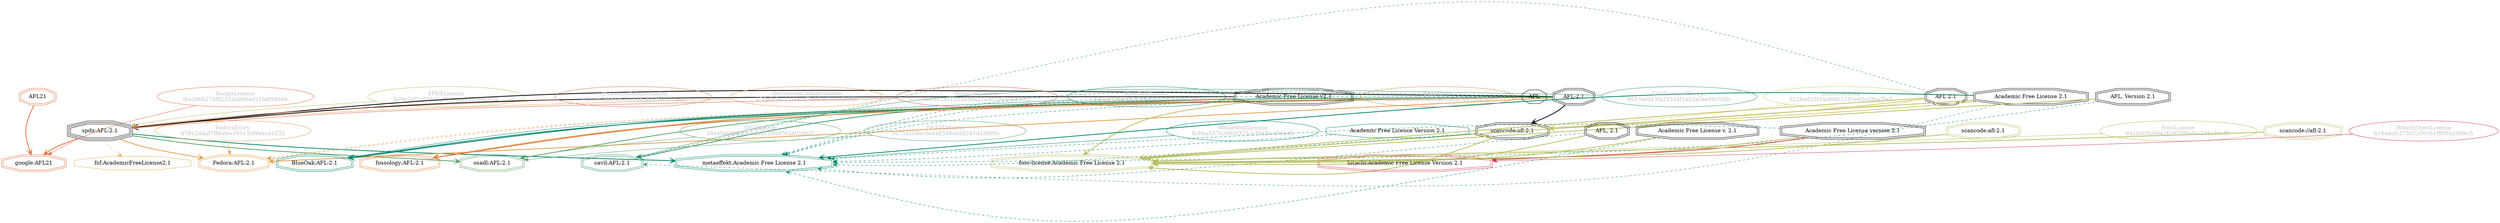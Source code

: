 strict digraph {
    node [shape=box];
    graph [splines=curved];
    52 [label="SPDXLicense\nb09e34f2a556d5c8f280eab390e6c859"
       ,fontcolor=gray
       ,color="#b8bf62"
       ,fillcolor="beige;1"
       ,shape=ellipse];
    53 [label="spdx:AFL-2.1"
       ,shape=tripleoctagon];
    54 [label="AFL-2.1"
       ,shape=doubleoctagon];
    55 [label="Academic Free License v2.1"
       ,shape=doubleoctagon];
    5452 [label="GoogleLicense\nf6a16662798f2224db86ad21fa85d086"
         ,fontcolor=gray
         ,color="#e06f45"
         ,fillcolor="beige;1"
         ,shape=ellipse];
    5453 [label="google:AFL21"
         ,color="#e06f45"
         ,shape=doubleoctagon];
    5454 [label=AFL21
         ,color="#e06f45"
         ,shape=doubleoctagon];
    5795 [label=AFL,shape=octagon];
    5797 [label="FedoraEntry\n679124daf7f8b8be19513bf9aecd1232"
         ,fontcolor=gray
         ,color="#e09d4b"
         ,fillcolor="beige;1"
         ,shape=ellipse];
    5798 [label="Fedora:AFL-2.1"
         ,color="#e09d4b"
         ,shape=doubleoctagon];
    8722 [label="BlueOakCouncil\n3d0eb738ab0c8cd9efa0b7808a684459"
         ,fontcolor=gray
         ,color="#00876c"
         ,fillcolor="beige;1"
         ,shape=ellipse];
    8723 [label="BlueOak:AFL-2.1"
         ,color="#00876c"
         ,shape=doubleoctagon];
    9447 [label="OSADLRule\n18e49a609b32a0da4110937626058b2f"
         ,fontcolor=gray
         ,color="#58a066"
         ,fillcolor="beige;1"
         ,shape=ellipse];
    9448 [label="osadl:AFL-2.1"
         ,color="#58a066"
         ,shape=doubleoctagon];
    9782 [label="OSADLMatrix\n3d75d1b9ec3e448398e6d3241d43695c"
         ,fontcolor=gray
         ,color="#58a066"
         ,fillcolor="beige;1"
         ,shape=ellipse];
    10036 [label="fsf:AcademicFreeLicense2.1"
          ,color="#deb256"
          ,shape=octagon];
    11386 [label="ScancodeData\n622bad25f34afe901195e82cc9ba5fa3"
          ,fontcolor=gray
          ,color="#dac767"
          ,fillcolor="beige;1"
          ,shape=ellipse];
    11387 [label="scancode:afl-2.1"
          ,shape=doubleoctagon];
    11388 [label="AFL 2.1"
          ,shape=doubleoctagon];
    11389 [label="Academic Free License 2.1"
          ,shape=doubleoctagon];
    25966 [label="Fossology\na52c74ca0f36dd08a233b2f32c76f879"
          ,fontcolor=gray
          ,color="#e18745"
          ,fillcolor="beige;1"
          ,shape=ellipse];
    25967 [label="fossology:AFL-2.1"
          ,color="#e18745"
          ,shape=doubleoctagon];
    28466 [label="OrtLicenseCategorization\na61ea64cbb3f873856f1d08fb9b376dd"
          ,fontcolor=gray
          ,color="#e06f45"
          ,fillcolor="beige;1"
          ,shape=ellipse];
    35334 [label="OrtLicenseCategorization\n176e6c9ac1100c1f7a664a5383d8dff8"
          ,fontcolor=gray
          ,color="#e09d4b"
          ,fillcolor="beige;1"
          ,shape=ellipse];
    36322 [label="CavilLicenseChange\n6953ac943fa25334f1a23a3ae98c328c"
          ,fontcolor=gray
          ,color="#379469"
          ,fillcolor="beige;1"
          ,shape=ellipse];
    36323 [label="cavil:AFL-2.1"
          ,color="#379469"
          ,shape=doubleoctagon];
    39084 [label="MetaeffektLicense\nfb3fea557d2860f372ca394fbc4084d5"
          ,fontcolor=gray
          ,color="#00876c"
          ,fillcolor="beige;1"
          ,shape=ellipse];
    39085 [label="metaeffekt:Academic Free License 2.1"
          ,color="#00876c"
          ,shape=doubleoctagon];
    39086 [label="AFL, Version 2.1"
          ,shape=doubleoctagon];
    39087 [label="AFL, 2.1"
          ,shape=doubleoctagon];
    39088 [label="Academic Free License version 2.1"
          ,shape=doubleoctagon];
    39089 [label="Academic Free License v. 2.1"
          ,shape=doubleoctagon];
    39090 [label="Academic Free Licence Version 2.1"
          ,color="#00876c"
          ,shape=octagon];
    49930 [label="HermineLicense\n9a8502411233858a21b3039c456809f2"
          ,fontcolor=gray
          ,color="#dc574a"
          ,fillcolor="beige;1"
          ,shape=ellipse];
    50240 [label="FossLicense\n9428006b96e1b28798bdbc269e5bcff0"
          ,fontcolor=gray
          ,color="#b8bf62"
          ,fillcolor="beige;1"
          ,shape=ellipse];
    50241 [label="foss-license:Academic Free License 2.1"
          ,color="#b8bf62"
          ,shape=doubleoctagon];
    50242 [label="scancode://afl-2.1"
          ,color="#b8bf62"
          ,shape=doubleoctagon];
    50243 [label="scancode:afl-2.1"
          ,color="#b8bf62"
          ,shape=doubleoctagon];
    51922 [label="HitachiOpenLicense\nb19a4afc275022065b1fff05b1fbfbc5"
          ,fontcolor=gray
          ,color="#d43d51"
          ,fillcolor="beige;1"
          ,shape=ellipse];
    51923 [label="hitachi:Academic Free License Version 2.1"
          ,color="#d43d51"
          ,shape=doubleoctagon];
    52 -> 53 [weight=0.5
             ,color="#b8bf62"];
    53 -> 5453 [style=bold
               ,arrowhead=vee
               ,weight=0.7
               ,color="#e06f45"];
    53 -> 5798 [style=bold
               ,arrowhead=vee
               ,weight=0.7
               ,color="#e09d4b"];
    53 -> 9448 [style=bold
               ,arrowhead=vee
               ,weight=0.7
               ,color="#58a066"];
    53 -> 10036 [style=dashed
                ,arrowhead=vee
                ,weight=0.5
                ,color="#deb256"];
    53 -> 39085 [style=bold
                ,arrowhead=vee
                ,weight=0.7
                ,color="#00876c"];
    54 -> 53 [style=bold
             ,arrowhead=vee
             ,weight=0.7];
    54 -> 5798 [style=bold
               ,arrowhead=vee
               ,weight=0.7
               ,color="#e09d4b"];
    54 -> 8723 [style=bold
               ,arrowhead=vee
               ,weight=0.7
               ,color="#00876c"];
    54 -> 9448 [style=bold
               ,arrowhead=vee
               ,weight=0.7
               ,color="#58a066"];
    54 -> 11387 [style=bold
                ,arrowhead=vee
                ,weight=0.7];
    54 -> 25967 [style=bold
                ,arrowhead=vee
                ,weight=0.7
                ,color="#e18745"];
    54 -> 36323 [style=bold
                ,arrowhead=vee
                ,weight=0.7
                ,color="#379469"];
    54 -> 36323 [style=bold
                ,arrowhead=vee
                ,weight=0.7
                ,color="#379469"];
    54 -> 39085 [style=dashed
                ,arrowhead=vee
                ,weight=0.5
                ,color="#00876c"];
    55 -> 53 [style=bold
             ,arrowhead=vee
             ,weight=0.7];
    55 -> 5798 [style=dashed
               ,arrowhead=vee
               ,weight=0.5
               ,color="#e09d4b"];
    55 -> 8723 [style=bold
               ,arrowhead=vee
               ,weight=0.7
               ,color="#00876c"];
    55 -> 25967 [style=bold
                ,arrowhead=vee
                ,weight=0.7
                ,color="#e18745"];
    55 -> 39085 [style=dashed
                ,arrowhead=vee
                ,weight=0.5
                ,color="#00876c"];
    55 -> 50241 [style=bold
                ,arrowhead=vee
                ,weight=0.7
                ,color="#b8bf62"];
    5452 -> 5453 [weight=0.5
                 ,color="#e06f45"];
    5454 -> 5453 [style=bold
                 ,arrowhead=vee
                 ,weight=0.7
                 ,color="#e06f45"];
    5795 -> 5798 [style=dashed
                 ,arrowhead=vee
                 ,weight=0.5
                 ,color="#e09d4b"];
    5795 -> 39085 [style=dashed
                  ,arrowhead=vee
                  ,weight=0.5
                  ,color="#00876c"];
    5797 -> 5798 [weight=0.5
                 ,color="#e09d4b"];
    8722 -> 8723 [weight=0.5
                 ,color="#00876c"];
    9447 -> 9448 [weight=0.5
                 ,color="#58a066"];
    9782 -> 9448 [weight=0.5
                 ,color="#58a066"];
    11386 -> 11387 [weight=0.5
                   ,color="#dac767"];
    11387 -> 39085 [style=dashed
                   ,arrowhead=vee
                   ,weight=0.5
                   ,color="#00876c"];
    11387 -> 50241 [style=bold
                   ,arrowhead=vee
                   ,weight=0.7
                   ,color="#b8bf62"];
    11388 -> 11387 [style=bold
                   ,arrowhead=vee
                   ,weight=0.7
                   ,color="#dac767"];
    11388 -> 36323 [style=dashed
                   ,arrowhead=vee
                   ,weight=0.5
                   ,color="#379469"];
    11388 -> 50241 [style=bold
                   ,arrowhead=vee
                   ,weight=0.7
                   ,color="#b8bf62"];
    11389 -> 11387 [style=bold
                   ,arrowhead=vee
                   ,weight=0.7
                   ,color="#dac767"];
    11389 -> 36323 [style=dashed
                   ,arrowhead=vee
                   ,weight=0.5
                   ,color="#379469"];
    11389 -> 39085 [style=bold
                   ,arrowhead=vee
                   ,weight=0.7
                   ,color="#00876c"];
    11389 -> 50241 [style=bold
                   ,arrowhead=vee
                   ,weight=0.7
                   ,color="#b8bf62"];
    25966 -> 25967 [weight=0.5
                   ,color="#e18745"];
    28466 -> 53 [weight=0.5
                ,color="#e06f45"];
    35334 -> 53 [weight=0.5
                ,color="#e09d4b"];
    36322 -> 36323 [weight=0.5
                   ,color="#379469"];
    39084 -> 39085 [weight=0.5
                   ,color="#00876c"];
    39086 -> 39085 [style=dashed
                   ,arrowhead=vee
                   ,weight=0.5
                   ,color="#00876c"];
    39086 -> 50241 [style=bold
                   ,arrowhead=vee
                   ,weight=0.7
                   ,color="#b8bf62"];
    39087 -> 39085 [style=dashed
                   ,arrowhead=vee
                   ,weight=0.5
                   ,color="#00876c"];
    39087 -> 50241 [style=bold
                   ,arrowhead=vee
                   ,weight=0.7
                   ,color="#b8bf62"];
    39088 -> 39085 [style=dashed
                   ,arrowhead=vee
                   ,weight=0.5
                   ,color="#00876c"];
    39088 -> 50241 [style=bold
                   ,arrowhead=vee
                   ,weight=0.7
                   ,color="#b8bf62"];
    39088 -> 51923 [style=bold
                   ,arrowhead=vee
                   ,weight=0.7
                   ,color="#d43d51"];
    39089 -> 39085 [style=dashed
                   ,arrowhead=vee
                   ,weight=0.5
                   ,color="#00876c"];
    39089 -> 50241 [style=bold
                   ,arrowhead=vee
                   ,weight=0.7
                   ,color="#b8bf62"];
    39090 -> 39085 [style=dashed
                   ,arrowhead=vee
                   ,weight=0.5
                   ,color="#00876c"];
    49930 -> 53 [weight=0.5
                ,color="#dc574a"];
    50240 -> 50241 [weight=0.5
                   ,color="#b8bf62"];
    50242 -> 50241 [style=bold
                   ,arrowhead=vee
                   ,weight=0.7
                   ,color="#b8bf62"];
    50243 -> 50241 [style=bold
                   ,arrowhead=vee
                   ,weight=0.7
                   ,color="#b8bf62"];
    51922 -> 51923 [weight=0.5
                   ,color="#d43d51"];
}
